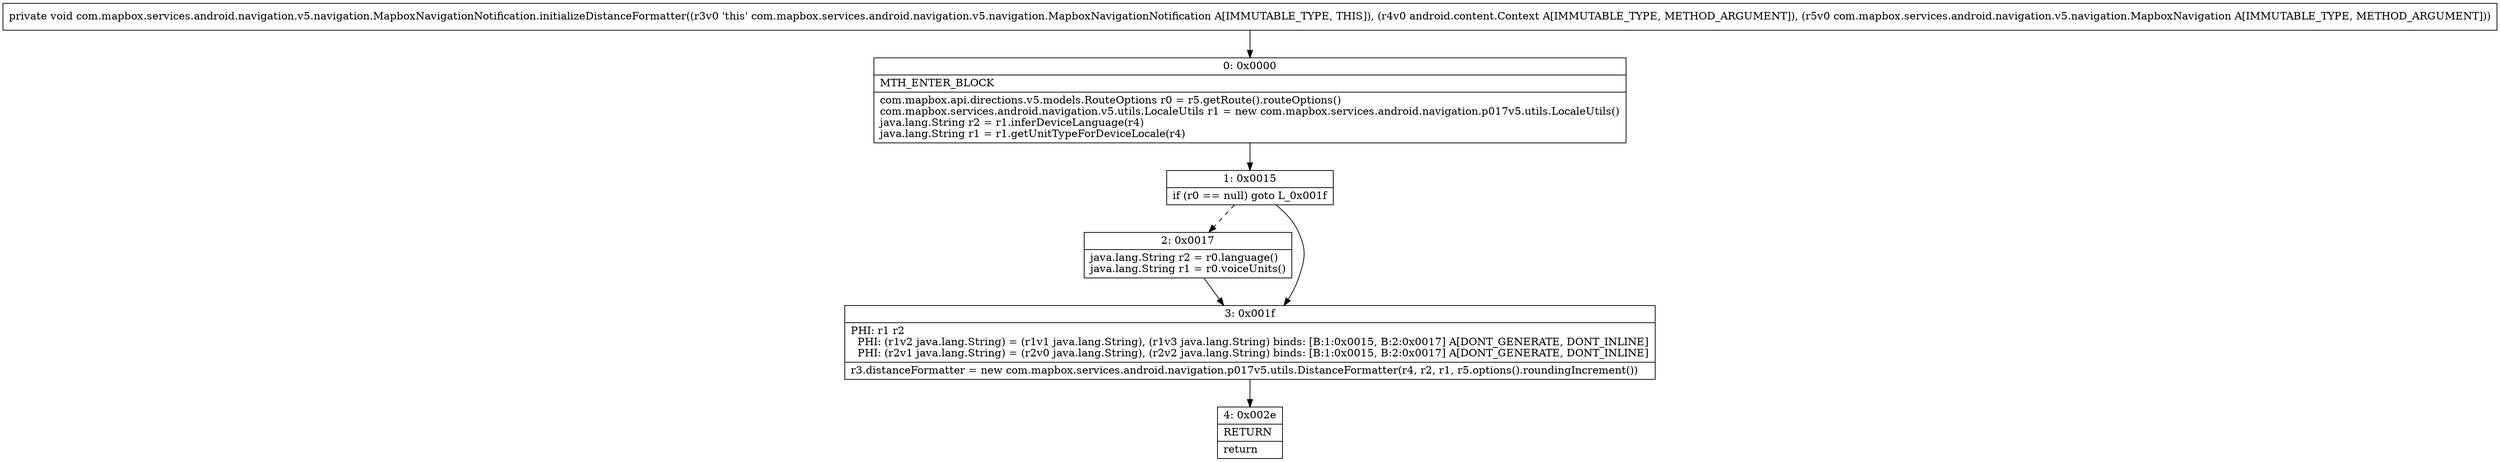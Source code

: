 digraph "CFG forcom.mapbox.services.android.navigation.v5.navigation.MapboxNavigationNotification.initializeDistanceFormatter(Landroid\/content\/Context;Lcom\/mapbox\/services\/android\/navigation\/v5\/navigation\/MapboxNavigation;)V" {
Node_0 [shape=record,label="{0\:\ 0x0000|MTH_ENTER_BLOCK\l|com.mapbox.api.directions.v5.models.RouteOptions r0 = r5.getRoute().routeOptions()\lcom.mapbox.services.android.navigation.v5.utils.LocaleUtils r1 = new com.mapbox.services.android.navigation.p017v5.utils.LocaleUtils()\ljava.lang.String r2 = r1.inferDeviceLanguage(r4)\ljava.lang.String r1 = r1.getUnitTypeForDeviceLocale(r4)\l}"];
Node_1 [shape=record,label="{1\:\ 0x0015|if (r0 == null) goto L_0x001f\l}"];
Node_2 [shape=record,label="{2\:\ 0x0017|java.lang.String r2 = r0.language()\ljava.lang.String r1 = r0.voiceUnits()\l}"];
Node_3 [shape=record,label="{3\:\ 0x001f|PHI: r1 r2 \l  PHI: (r1v2 java.lang.String) = (r1v1 java.lang.String), (r1v3 java.lang.String) binds: [B:1:0x0015, B:2:0x0017] A[DONT_GENERATE, DONT_INLINE]\l  PHI: (r2v1 java.lang.String) = (r2v0 java.lang.String), (r2v2 java.lang.String) binds: [B:1:0x0015, B:2:0x0017] A[DONT_GENERATE, DONT_INLINE]\l|r3.distanceFormatter = new com.mapbox.services.android.navigation.p017v5.utils.DistanceFormatter(r4, r2, r1, r5.options().roundingIncrement())\l}"];
Node_4 [shape=record,label="{4\:\ 0x002e|RETURN\l|return\l}"];
MethodNode[shape=record,label="{private void com.mapbox.services.android.navigation.v5.navigation.MapboxNavigationNotification.initializeDistanceFormatter((r3v0 'this' com.mapbox.services.android.navigation.v5.navigation.MapboxNavigationNotification A[IMMUTABLE_TYPE, THIS]), (r4v0 android.content.Context A[IMMUTABLE_TYPE, METHOD_ARGUMENT]), (r5v0 com.mapbox.services.android.navigation.v5.navigation.MapboxNavigation A[IMMUTABLE_TYPE, METHOD_ARGUMENT])) }"];
MethodNode -> Node_0;
Node_0 -> Node_1;
Node_1 -> Node_2[style=dashed];
Node_1 -> Node_3;
Node_2 -> Node_3;
Node_3 -> Node_4;
}


